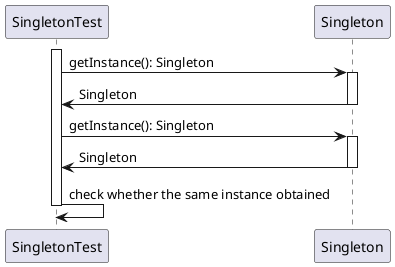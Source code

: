 @startuml
participant SingletonTest
activate SingletonTest

SingletonTest -> Singleton: getInstance(): Singleton
activate Singleton

Singleton -> SingletonTest: Singleton
deactivate Singleton

SingletonTest -> Singleton: getInstance(): Singleton
activate Singleton

Singleton -> SingletonTest: Singleton
deactivate Singleton

SingletonTest -> SingletonTest: check whether the same instance obtained
deactivate SingletonTest
@enduml